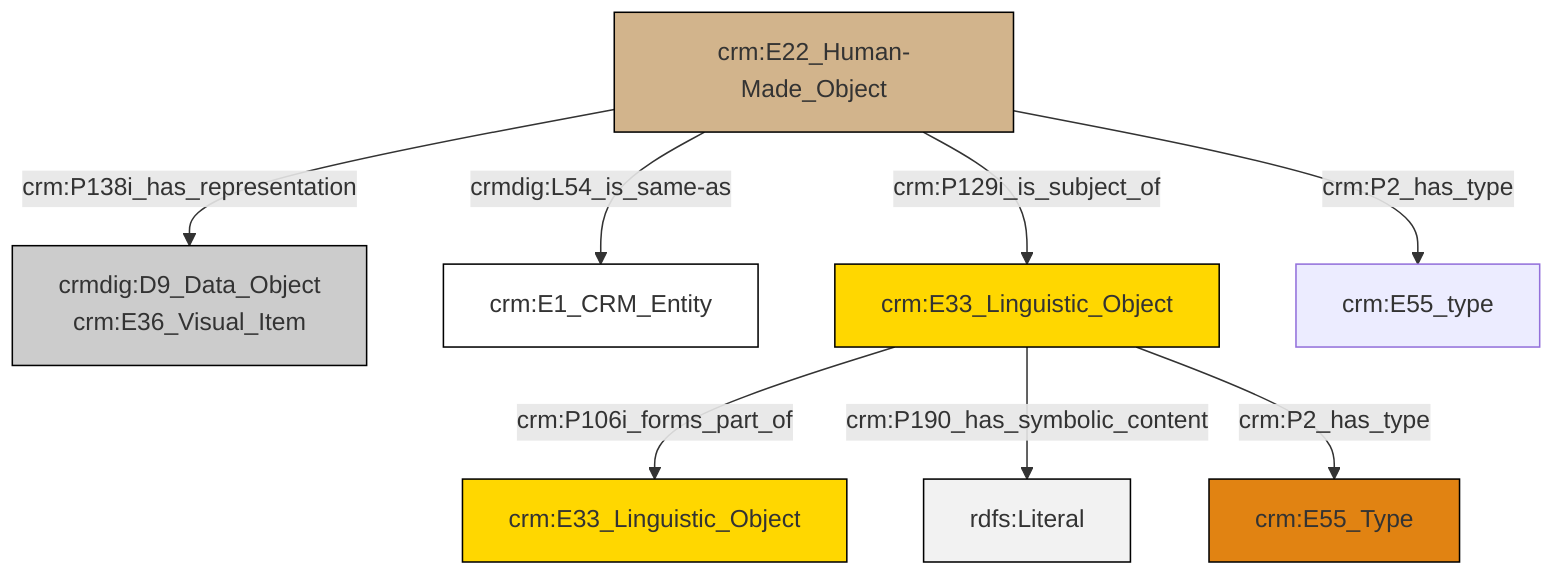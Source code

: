 graph TD
classDef Literal fill:#f2f2f2,stroke:#000000;
classDef CRM_Entity fill:#FFFFFF,stroke:#000000;
classDef Temporal_Entity fill:#00C9E6, stroke:#000000;
classDef Type fill:#E18312, stroke:#000000;
classDef Time-Span fill:#2C9C91, stroke:#000000;
classDef Appellation fill:#FFEB7F, stroke:#000000;
classDef Place fill:#008836, stroke:#000000;
classDef Persistent_Item fill:#B266B2, stroke:#000000;
classDef Conceptual_Object fill:#FFD700, stroke:#000000;
classDef Physical_Thing fill:#D2B48C, stroke:#000000;
classDef Actor fill:#f58aad, stroke:#000000;
classDef PC_Classes fill:#4ce600, stroke:#000000;
classDef Multi fill:#cccccc,stroke:#000000;

4["crm:E22_Human-Made_Object"]:::Physical_Thing -->|crmdig:L54_is_same-as| 5["crm:E1_CRM_Entity"]:::CRM_Entity
7["crm:E33_Linguistic_Object"]:::Conceptual_Object -->|crm:P106i_forms_part_of| 8["crm:E33_Linguistic_Object"]:::Conceptual_Object
4["crm:E22_Human-Made_Object"]:::Physical_Thing -->|crm:P2_has_type| 11["crm:E55_type"]:::Default
7["crm:E33_Linguistic_Object"]:::Conceptual_Object -->|crm:P190_has_symbolic_content| 12[rdfs:Literal]:::Literal
4["crm:E22_Human-Made_Object"]:::Physical_Thing -->|crm:P138i_has_representation| 2["crmdig:D9_Data_Object<br>crm:E36_Visual_Item"]:::Multi
4["crm:E22_Human-Made_Object"]:::Physical_Thing -->|crm:P129i_is_subject_of| 7["crm:E33_Linguistic_Object"]:::Conceptual_Object
7["crm:E33_Linguistic_Object"]:::Conceptual_Object -->|crm:P2_has_type| 0["crm:E55_Type"]:::Type